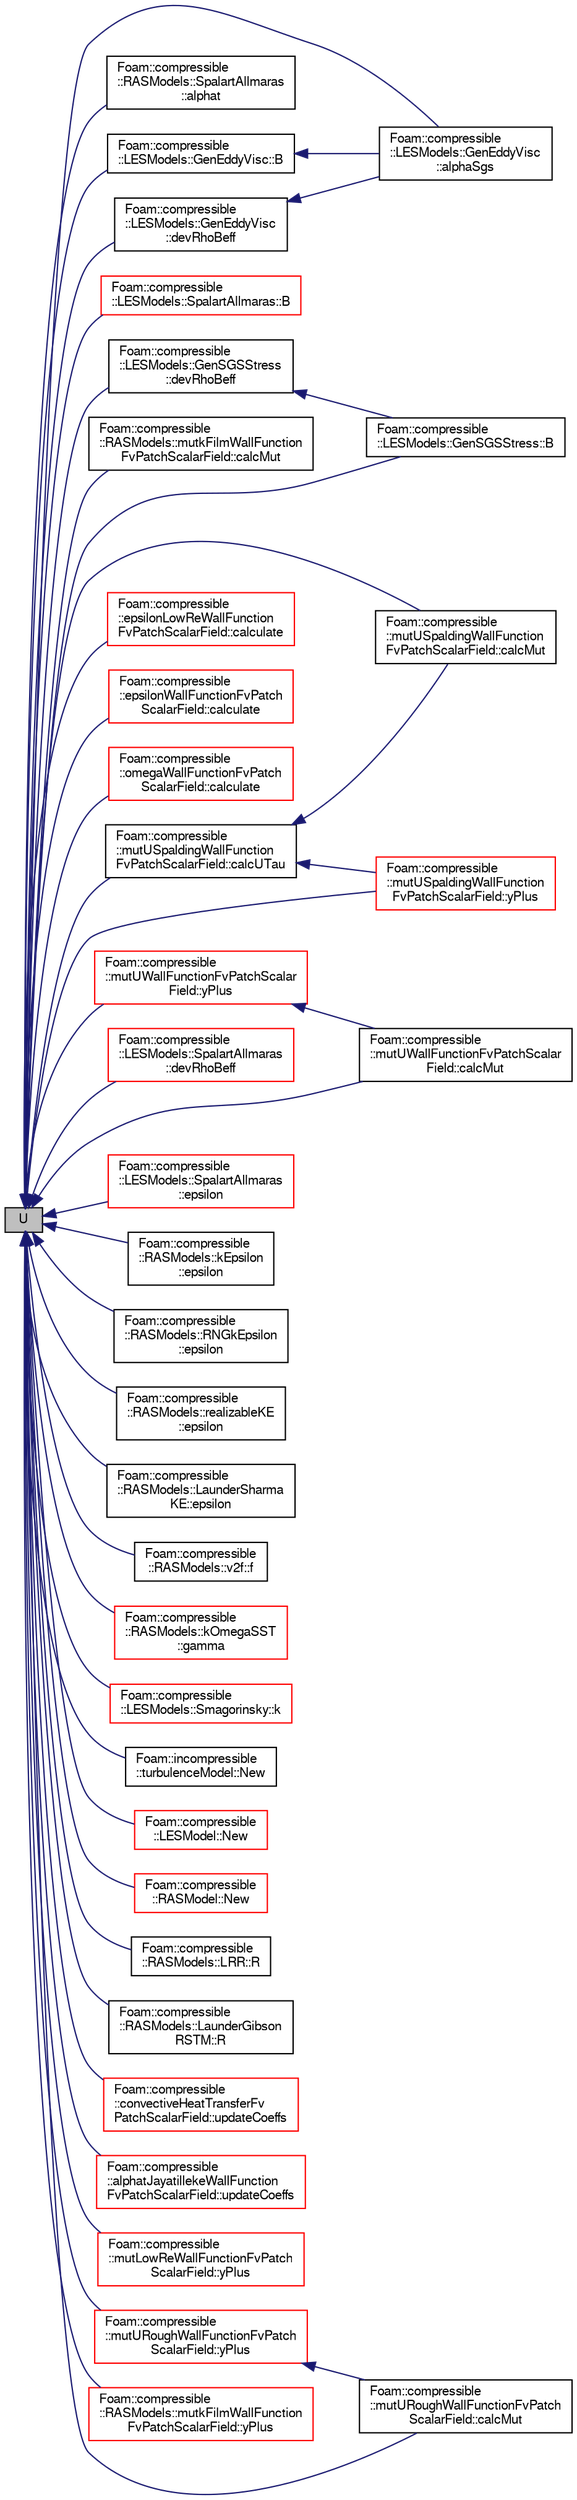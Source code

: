 digraph "U"
{
  bgcolor="transparent";
  edge [fontname="FreeSans",fontsize="10",labelfontname="FreeSans",labelfontsize="10"];
  node [fontname="FreeSans",fontsize="10",shape=record];
  rankdir="LR";
  Node421 [label="U",height=0.2,width=0.4,color="black", fillcolor="grey75", style="filled", fontcolor="black"];
  Node421 -> Node422 [dir="back",color="midnightblue",fontsize="10",style="solid",fontname="FreeSans"];
  Node422 [label="Foam::compressible\l::LESModels::GenEddyVisc\l::alphaSgs",height=0.2,width=0.4,color="black",URL="$a30622.html#a69dfcceb14c507fc5d18568888cfdd44",tooltip="Return thermal diffusivity. "];
  Node421 -> Node423 [dir="back",color="midnightblue",fontsize="10",style="solid",fontname="FreeSans"];
  Node423 [label="Foam::compressible\l::RASModels::SpalartAllmaras\l::alphat",height=0.2,width=0.4,color="black",URL="$a30770.html#a59d9ea07a6607675ba58f8bf67025738",tooltip="Return the turbulence thermal diffusivity. "];
  Node421 -> Node424 [dir="back",color="midnightblue",fontsize="10",style="solid",fontname="FreeSans"];
  Node424 [label="Foam::compressible\l::LESModels::GenEddyVisc::B",height=0.2,width=0.4,color="black",URL="$a30622.html#acf00bc568420cebcbea1c1227f8cdd58",tooltip="Return the sub-grid stress tensor. "];
  Node424 -> Node422 [dir="back",color="midnightblue",fontsize="10",style="solid",fontname="FreeSans"];
  Node421 -> Node425 [dir="back",color="midnightblue",fontsize="10",style="solid",fontname="FreeSans"];
  Node425 [label="Foam::compressible\l::LESModels::GenSGSStress::B",height=0.2,width=0.4,color="black",URL="$a30626.html#a9122700f36ed24ee3cd4a1cb1ac61383",tooltip="Return the sub-grid stress tensor. "];
  Node421 -> Node426 [dir="back",color="midnightblue",fontsize="10",style="solid",fontname="FreeSans"];
  Node426 [label="Foam::compressible\l::LESModels::SpalartAllmaras::B",height=0.2,width=0.4,color="red",URL="$a30650.html#acf00bc568420cebcbea1c1227f8cdd58",tooltip="Return the sub-grid stress tensor. "];
  Node421 -> Node428 [dir="back",color="midnightblue",fontsize="10",style="solid",fontname="FreeSans"];
  Node428 [label="Foam::compressible\l::mutUWallFunctionFvPatchScalar\lField::calcMut",height=0.2,width=0.4,color="black",URL="$a30718.html#a4556308ace319e9b6f84ab3f887a601c",tooltip="Calculate the turbulence viscosity. "];
  Node421 -> Node429 [dir="back",color="midnightblue",fontsize="10",style="solid",fontname="FreeSans"];
  Node429 [label="Foam::compressible\l::RASModels::mutkFilmWallFunction\lFvPatchScalarField::calcMut",height=0.2,width=0.4,color="black",URL="$a29038.html#a4556308ace319e9b6f84ab3f887a601c",tooltip="Calculate the turbulence viscosity. "];
  Node421 -> Node430 [dir="back",color="midnightblue",fontsize="10",style="solid",fontname="FreeSans"];
  Node430 [label="Foam::compressible\l::mutUSpaldingWallFunction\lFvPatchScalarField::calcMut",height=0.2,width=0.4,color="black",URL="$a30714.html#a4556308ace319e9b6f84ab3f887a601c",tooltip="Calculate the turbulence viscosity. "];
  Node421 -> Node431 [dir="back",color="midnightblue",fontsize="10",style="solid",fontname="FreeSans"];
  Node431 [label="Foam::compressible\l::mutURoughWallFunctionFvPatch\lScalarField::calcMut",height=0.2,width=0.4,color="black",URL="$a30710.html#a4556308ace319e9b6f84ab3f887a601c",tooltip="Calculate the turbulence viscosity. "];
  Node421 -> Node432 [dir="back",color="midnightblue",fontsize="10",style="solid",fontname="FreeSans"];
  Node432 [label="Foam::compressible\l::epsilonLowReWallFunction\lFvPatchScalarField::calculate",height=0.2,width=0.4,color="red",URL="$a30678.html#a9b10d949afa36a0fe772c66e94719865",tooltip="Calculate the epsilon and G. "];
  Node421 -> Node434 [dir="back",color="midnightblue",fontsize="10",style="solid",fontname="FreeSans"];
  Node434 [label="Foam::compressible\l::epsilonWallFunctionFvPatch\lScalarField::calculate",height=0.2,width=0.4,color="red",URL="$a30682.html#a9b10d949afa36a0fe772c66e94719865",tooltip="Calculate the epsilon and G. "];
  Node421 -> Node443 [dir="back",color="midnightblue",fontsize="10",style="solid",fontname="FreeSans"];
  Node443 [label="Foam::compressible\l::omegaWallFunctionFvPatch\lScalarField::calculate",height=0.2,width=0.4,color="red",URL="$a30726.html#a198ab1edcd6a58e1f422febaac58dacc",tooltip="Calculate the omega and G. "];
  Node421 -> Node452 [dir="back",color="midnightblue",fontsize="10",style="solid",fontname="FreeSans"];
  Node452 [label="Foam::compressible\l::mutUSpaldingWallFunction\lFvPatchScalarField::calcUTau",height=0.2,width=0.4,color="black",URL="$a30714.html#a24807ec3405a761fb6380573614a3040",tooltip="Calculate the friction velocity. "];
  Node452 -> Node430 [dir="back",color="midnightblue",fontsize="10",style="solid",fontname="FreeSans"];
  Node452 -> Node453 [dir="back",color="midnightblue",fontsize="10",style="solid",fontname="FreeSans"];
  Node453 [label="Foam::compressible\l::mutUSpaldingWallFunction\lFvPatchScalarField::yPlus",height=0.2,width=0.4,color="red",URL="$a30714.html#a0de83d05eb8aabc5f8cf747584ef03c3",tooltip="Calculate and return the yPlus at the boundary. "];
  Node421 -> Node455 [dir="back",color="midnightblue",fontsize="10",style="solid",fontname="FreeSans"];
  Node455 [label="Foam::compressible\l::LESModels::GenEddyVisc\l::devRhoBeff",height=0.2,width=0.4,color="black",URL="$a30622.html#aca5d93ebfc5602c84fbc217bf65073db",tooltip="Return the deviatoric part of the effective sub-grid. "];
  Node455 -> Node422 [dir="back",color="midnightblue",fontsize="10",style="solid",fontname="FreeSans"];
  Node421 -> Node456 [dir="back",color="midnightblue",fontsize="10",style="solid",fontname="FreeSans"];
  Node456 [label="Foam::compressible\l::LESModels::SpalartAllmaras\l::devRhoBeff",height=0.2,width=0.4,color="red",URL="$a30650.html#aca5d93ebfc5602c84fbc217bf65073db",tooltip="Return the deviatoric part of the effective sub-grid. "];
  Node421 -> Node457 [dir="back",color="midnightblue",fontsize="10",style="solid",fontname="FreeSans"];
  Node457 [label="Foam::compressible\l::LESModels::GenSGSStress\l::devRhoBeff",height=0.2,width=0.4,color="black",URL="$a30626.html#aca5d93ebfc5602c84fbc217bf65073db",tooltip="Return the deviatoric part of the effective sub-grid. "];
  Node457 -> Node425 [dir="back",color="midnightblue",fontsize="10",style="solid",fontname="FreeSans"];
  Node421 -> Node458 [dir="back",color="midnightblue",fontsize="10",style="solid",fontname="FreeSans"];
  Node458 [label="Foam::compressible\l::LESModels::SpalartAllmaras\l::epsilon",height=0.2,width=0.4,color="red",URL="$a30650.html#a7593db4148b0ba5155861a0292ec9c32",tooltip="Return sub-grid disipation rate. "];
  Node421 -> Node460 [dir="back",color="midnightblue",fontsize="10",style="solid",fontname="FreeSans"];
  Node460 [label="Foam::compressible\l::RASModels::kEpsilon\l::epsilon",height=0.2,width=0.4,color="black",URL="$a30734.html#ad79e047917669fbb490d351478651e20",tooltip="Return the turbulence kinetic energy dissipation rate. "];
  Node421 -> Node461 [dir="back",color="midnightblue",fontsize="10",style="solid",fontname="FreeSans"];
  Node461 [label="Foam::compressible\l::RASModels::RNGkEpsilon\l::epsilon",height=0.2,width=0.4,color="black",URL="$a30766.html#ad79e047917669fbb490d351478651e20",tooltip="Return the turbulence kinetic energy dissipation rate. "];
  Node421 -> Node462 [dir="back",color="midnightblue",fontsize="10",style="solid",fontname="FreeSans"];
  Node462 [label="Foam::compressible\l::RASModels::realizableKE\l::epsilon",height=0.2,width=0.4,color="black",URL="$a30762.html#ad79e047917669fbb490d351478651e20",tooltip="Return the turbulence kinetic energy dissipation rate. "];
  Node421 -> Node463 [dir="back",color="midnightblue",fontsize="10",style="solid",fontname="FreeSans"];
  Node463 [label="Foam::compressible\l::RASModels::LaunderSharma\lKE::epsilon",height=0.2,width=0.4,color="black",URL="$a30750.html#ad79e047917669fbb490d351478651e20",tooltip="Return the turbulence kinetic energy dissipation rate. "];
  Node421 -> Node464 [dir="back",color="midnightblue",fontsize="10",style="solid",fontname="FreeSans"];
  Node464 [label="Foam::compressible\l::RASModels::v2f::f",height=0.2,width=0.4,color="black",URL="$a30774.html#a8509709653cbdddd597a30164dfe65dc",tooltip="Return the damping function. "];
  Node421 -> Node465 [dir="back",color="midnightblue",fontsize="10",style="solid",fontname="FreeSans"];
  Node465 [label="Foam::compressible\l::RASModels::kOmegaSST\l::gamma",height=0.2,width=0.4,color="red",URL="$a30738.html#af78889d1b8882a298fc4b7f8c8a2594e"];
  Node421 -> Node468 [dir="back",color="midnightblue",fontsize="10",style="solid",fontname="FreeSans"];
  Node468 [label="Foam::compressible\l::LESModels::Smagorinsky::k",height=0.2,width=0.4,color="red",URL="$a30646.html#a2cc3daa68147a9052c2b37e9ac37eca4",tooltip="Return SGS kinetic energy. "];
  Node421 -> Node470 [dir="back",color="midnightblue",fontsize="10",style="solid",fontname="FreeSans"];
  Node470 [label="Foam::incompressible\l::turbulenceModel::New",height=0.2,width=0.4,color="black",URL="$a31102.html#a687fee6eb02695d6ffc99d918a4389e4",tooltip="Return a reference to the selected turbulence model. "];
  Node421 -> Node471 [dir="back",color="midnightblue",fontsize="10",style="solid",fontname="FreeSans"];
  Node471 [label="Foam::compressible\l::LESModel::New",height=0.2,width=0.4,color="red",URL="$a30634.html#af4e6abb8d2e79b8b3eaca38a096c83d1",tooltip="Return a reference to the selected LES model. "];
  Node421 -> Node473 [dir="back",color="midnightblue",fontsize="10",style="solid",fontname="FreeSans"];
  Node473 [label="Foam::compressible\l::RASModel::New",height=0.2,width=0.4,color="red",URL="$a30758.html#a491e148b3619e34185534185901d5b6b",tooltip="Return a reference to the selected RAS model. "];
  Node421 -> Node475 [dir="back",color="midnightblue",fontsize="10",style="solid",fontname="FreeSans"];
  Node475 [label="Foam::compressible\l::RASModels::LRR::R",height=0.2,width=0.4,color="black",URL="$a30754.html#a577b084625b71e318cdd3a5375187925",tooltip="Return the Reynolds stress tensor. "];
  Node421 -> Node476 [dir="back",color="midnightblue",fontsize="10",style="solid",fontname="FreeSans"];
  Node476 [label="Foam::compressible\l::RASModels::LaunderGibson\lRSTM::R",height=0.2,width=0.4,color="black",URL="$a30746.html#a577b084625b71e318cdd3a5375187925",tooltip="Return the Reynolds stress tensor. "];
  Node421 -> Node477 [dir="back",color="midnightblue",fontsize="10",style="solid",fontname="FreeSans"];
  Node477 [label="Foam::compressible\l::convectiveHeatTransferFv\lPatchScalarField::updateCoeffs",height=0.2,width=0.4,color="red",URL="$a30658.html#a7e24eafac629d3733181cd942d4c902f",tooltip="Update the coefficients associated with the patch field. "];
  Node421 -> Node479 [dir="back",color="midnightblue",fontsize="10",style="solid",fontname="FreeSans"];
  Node479 [label="Foam::compressible\l::alphatJayatillekeWallFunction\lFvPatchScalarField::updateCoeffs",height=0.2,width=0.4,color="red",URL="$a30670.html#a7e24eafac629d3733181cd942d4c902f",tooltip="Update the coefficients associated with the patch field. "];
  Node421 -> Node481 [dir="back",color="midnightblue",fontsize="10",style="solid",fontname="FreeSans"];
  Node481 [label="Foam::compressible\l::mutLowReWallFunctionFvPatch\lScalarField::yPlus",height=0.2,width=0.4,color="red",URL="$a30706.html#a0de83d05eb8aabc5f8cf747584ef03c3",tooltip="Calculate and return the yPlus at the boundary. "];
  Node421 -> Node483 [dir="back",color="midnightblue",fontsize="10",style="solid",fontname="FreeSans"];
  Node483 [label="Foam::compressible\l::mutUWallFunctionFvPatchScalar\lField::yPlus",height=0.2,width=0.4,color="red",URL="$a30718.html#a0de83d05eb8aabc5f8cf747584ef03c3",tooltip="Calculate and return the yPlus at the boundary. "];
  Node483 -> Node428 [dir="back",color="midnightblue",fontsize="10",style="solid",fontname="FreeSans"];
  Node421 -> Node485 [dir="back",color="midnightblue",fontsize="10",style="solid",fontname="FreeSans"];
  Node485 [label="Foam::compressible\l::RASModels::mutkFilmWallFunction\lFvPatchScalarField::yPlus",height=0.2,width=0.4,color="red",URL="$a29038.html#a0de83d05eb8aabc5f8cf747584ef03c3",tooltip="Calculate and return the yPlus at the boundary. "];
  Node421 -> Node453 [dir="back",color="midnightblue",fontsize="10",style="solid",fontname="FreeSans"];
  Node421 -> Node487 [dir="back",color="midnightblue",fontsize="10",style="solid",fontname="FreeSans"];
  Node487 [label="Foam::compressible\l::mutURoughWallFunctionFvPatch\lScalarField::yPlus",height=0.2,width=0.4,color="red",URL="$a30710.html#a0de83d05eb8aabc5f8cf747584ef03c3",tooltip="Calculate and return the yPlus at the boundary. "];
  Node487 -> Node431 [dir="back",color="midnightblue",fontsize="10",style="solid",fontname="FreeSans"];
}
